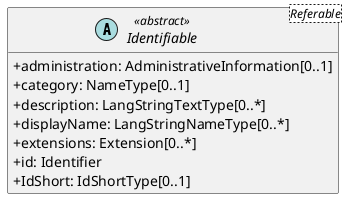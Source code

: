 @startuml
skinparam classAttributeIconSize 0
hide methods

abstract class Identifiable<Referable> <<abstract>> {
  +administration: AdministrativeInformation[0..1] 
  +category: NameType[0..1] 
  +description: LangStringTextType[0..*] 
  +displayName: LangStringNameType[0..*] 
  +extensions: Extension[0..*] 
  +id: Identifier 
  +IdShort: IdShortType[0..1] 
}
@enduml